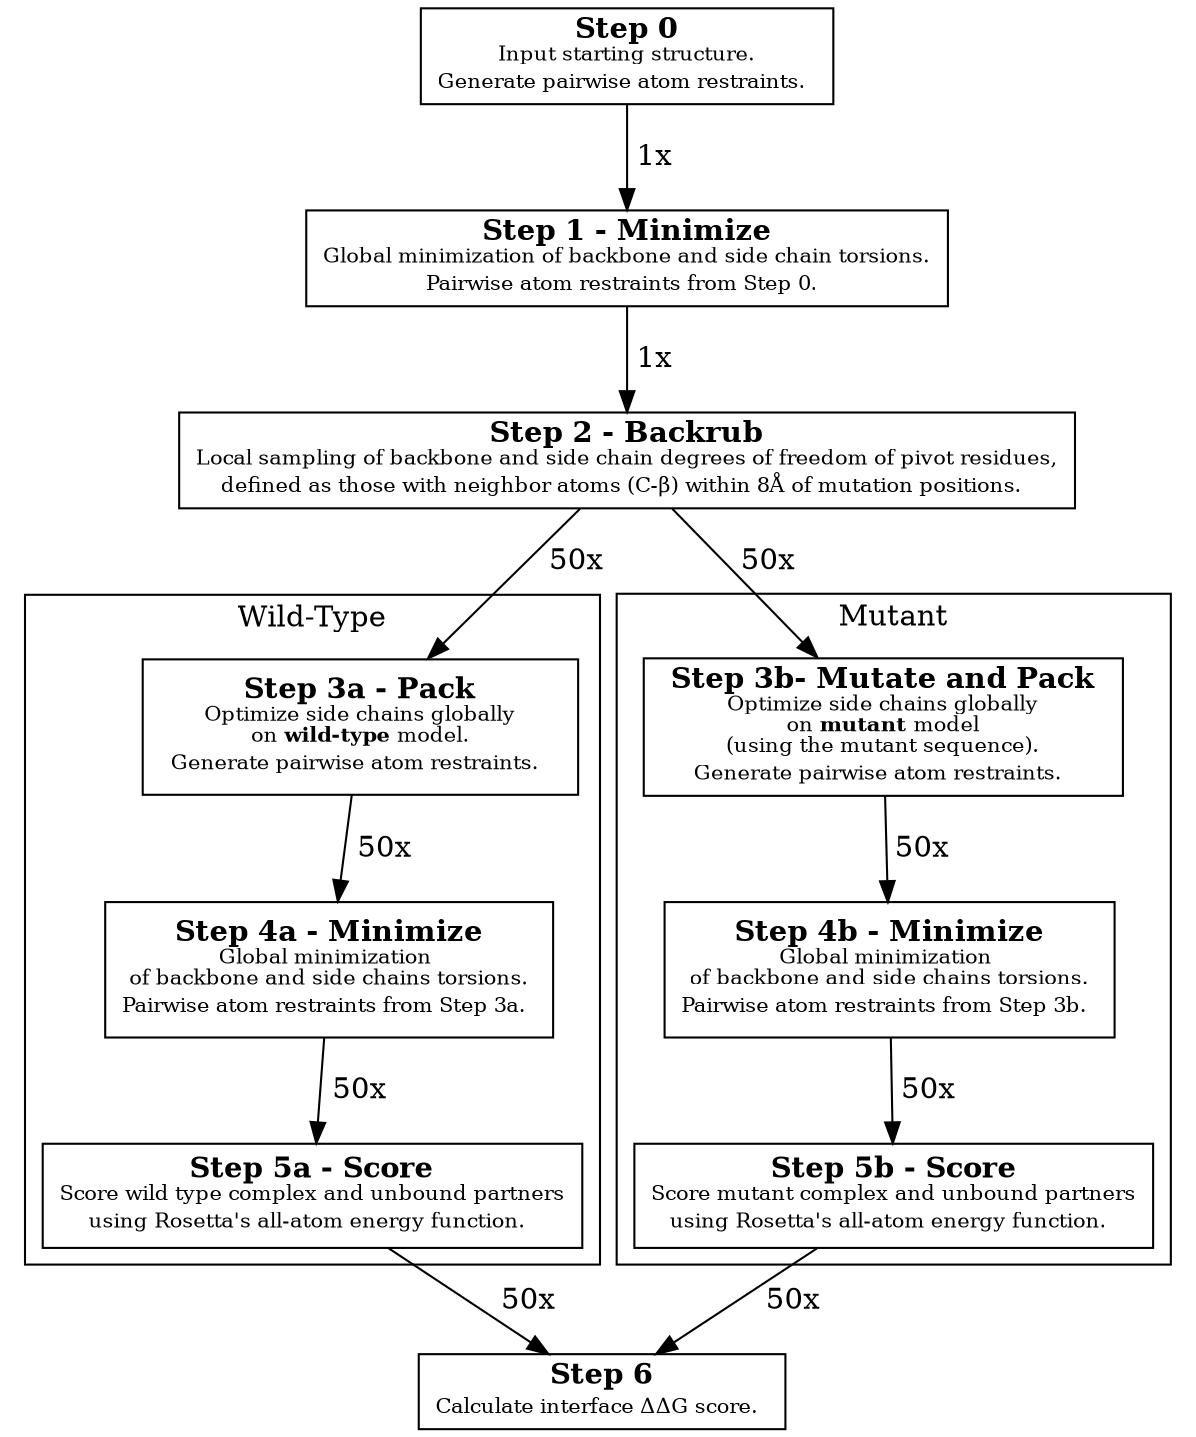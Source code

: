 digraph cluster{
rankdir=TB;
forcelabels=true;

step0 [label=< <B>Step 0</B> <BR/><FONT POINT-SIZE="10">
Input starting structure.<BR/>
Generate pairwise atom restraints.
</FONT> >, shape=box];

step1 [label=< <B>Step 1 - Minimize</B> <BR/><FONT POINT-SIZE="10">
Global minimization of backbone and side chain torsions.<BR/>
Pairwise atom restraints from Step 0.
</FONT> >, shape=box];

step2 [label=< <B>Step 2 - Backrub</B> <BR/><FONT POINT-SIZE="10">
Local sampling of backbone and side chain degrees of freedom of pivot residues,<BR/>
defined as those with neighbor atoms (C-β) within 8Å of mutation positions.
</FONT> >, shape=box];

step3a [label=< <B>Step 3a - Pack</B> <BR/><FONT POINT-SIZE="10">
Optimize side chains globally<BR/>
on <B>wild-type</B> model.<BR/>
Generate pairwise atom restraints.
</FONT> >, shape=box, width = 2.9, height = 0.9];

step3b [label=< <B>Step 3b- Mutate and Pack</B> <BR/><FONT POINT-SIZE="10">
Optimize side chains globally<BR/>
on <B>mutant</B> model<BR/>
(using the mutant sequence).<BR/>
Generate pairwise atom restraints.
</FONT> >, shape=box, width = 2.9, height = 0.9];

step4a [label=< <B>Step 4a - Minimize</B> <BR/><FONT POINT-SIZE="10">
Global minimization <BR/>
of backbone and side chains torsions.<BR/>
Pairwise atom restraints from Step 3a.
</FONT> >, shape=box, width = 2.9, height = 0.9];

step4b [label=< <B>Step 4b - Minimize</B> <BR/><FONT POINT-SIZE="10">
Global minimization <BR/>
of backbone and side chains torsions.<BR/>
Pairwise atom restraints from Step 3b.
</FONT> >, shape=box, width = 2.9, height = 0.9];

step5a [label=< <B>Step 5a - Score</B> <BR/><FONT POINT-SIZE="10">
Score wild type complex and unbound partners<BR/>
using Rosetta's all-atom energy function.
</FONT> >, shape=box, width = 2.9, height = 0.7];

step5b [label=< <B>Step 5b - Score</B> <BR/><FONT POINT-SIZE="10">
Score mutant complex and unbound partners<BR/>
using Rosetta's all-atom energy function.
</FONT> >, shape=box, width = 2.9, height = 0.7];

step6 [label=< <B>Step 6</B> <BR/><FONT POINT-SIZE="10">
Calculate interface ΔΔG score.
</FONT> >, shape=box];

step0 -> step1 [label = " 1x"];
step1 -> step2 [label = " 1x"];
step2 -> step3a [label = " 50x"];
step2 -> step3b [label = " 50x"];

subgraph cluster0 {
step3a -> step4a [label = " 50x"];
step4a -> step5a [label = " 50x"];
label = "Wild-Type";
}
subgraph cluster1 {
step3b -> step4b [label = " 50x"];
step4b -> step5b [label = " 50x"];
label = "Mutant";
}

step5a -> step6 [label = " 50x"];
step5b -> step6 [label = " 50x"];

# step2 -> step6;

}